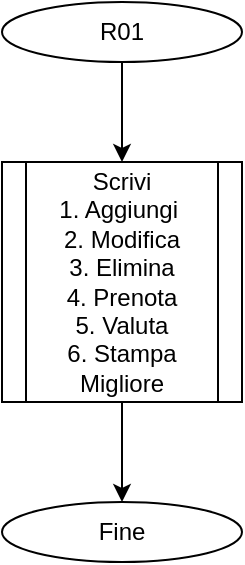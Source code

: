 <mxfile version="21.3.5" type="github">
  <diagram id="C5RBs43oDa-KdzZeNtuy" name="Page-1">
    <mxGraphModel dx="674" dy="569" grid="1" gridSize="10" guides="1" tooltips="1" connect="1" arrows="1" fold="1" page="1" pageScale="1" pageWidth="827" pageHeight="1169" math="0" shadow="0">
      <root>
        <mxCell id="WIyWlLk6GJQsqaUBKTNV-0" />
        <mxCell id="WIyWlLk6GJQsqaUBKTNV-1" parent="WIyWlLk6GJQsqaUBKTNV-0" />
        <mxCell id="muSSkHwhCKw9HDg3MUn7-5" value="" style="edgeStyle=orthogonalEdgeStyle;rounded=0;orthogonalLoop=1;jettySize=auto;html=1;" edge="1" parent="WIyWlLk6GJQsqaUBKTNV-1" source="muSSkHwhCKw9HDg3MUn7-0" target="muSSkHwhCKw9HDg3MUn7-3">
          <mxGeometry relative="1" as="geometry" />
        </mxCell>
        <mxCell id="muSSkHwhCKw9HDg3MUn7-0" value="R01" style="ellipse;whiteSpace=wrap;html=1;" vertex="1" parent="WIyWlLk6GJQsqaUBKTNV-1">
          <mxGeometry x="170" y="120" width="120" height="30" as="geometry" />
        </mxCell>
        <mxCell id="muSSkHwhCKw9HDg3MUn7-2" value="Fine" style="ellipse;whiteSpace=wrap;html=1;" vertex="1" parent="WIyWlLk6GJQsqaUBKTNV-1">
          <mxGeometry x="170" y="370" width="120" height="30" as="geometry" />
        </mxCell>
        <mxCell id="muSSkHwhCKw9HDg3MUn7-4" style="edgeStyle=orthogonalEdgeStyle;rounded=0;orthogonalLoop=1;jettySize=auto;html=1;entryX=0.5;entryY=0;entryDx=0;entryDy=0;" edge="1" parent="WIyWlLk6GJQsqaUBKTNV-1" source="muSSkHwhCKw9HDg3MUn7-3" target="muSSkHwhCKw9HDg3MUn7-2">
          <mxGeometry relative="1" as="geometry" />
        </mxCell>
        <mxCell id="muSSkHwhCKw9HDg3MUn7-3" value="Scrivi&lt;br&gt;1. Aggiungi&amp;nbsp;&lt;br&gt;2. Modifica&lt;br&gt;3. Elimina&lt;br&gt;4. Prenota&lt;br&gt;5. Valuta&lt;br&gt;6. Stampa Migliore" style="shape=process;whiteSpace=wrap;html=1;backgroundOutline=1;" vertex="1" parent="WIyWlLk6GJQsqaUBKTNV-1">
          <mxGeometry x="170" y="200" width="120" height="120" as="geometry" />
        </mxCell>
      </root>
    </mxGraphModel>
  </diagram>
</mxfile>

